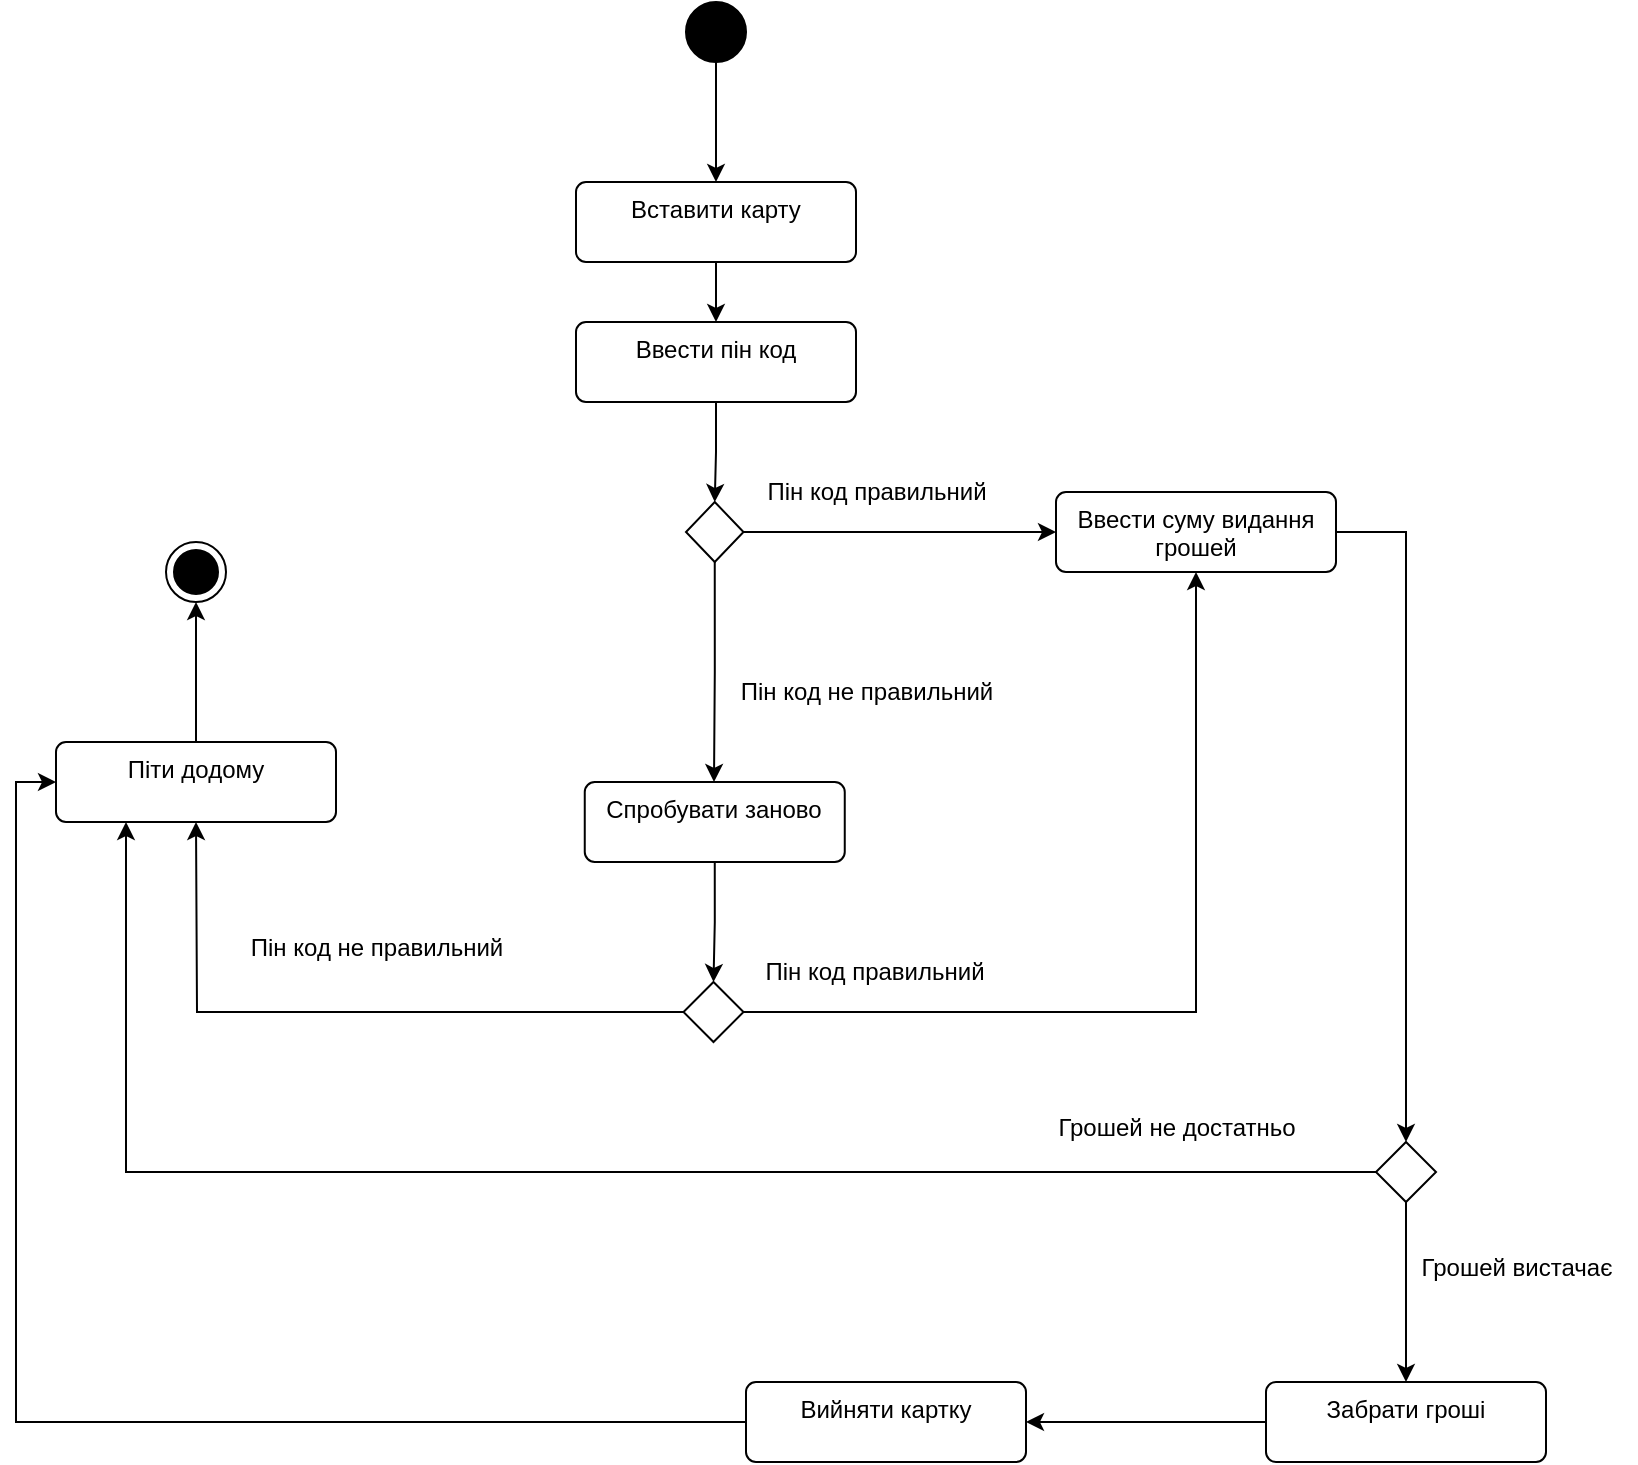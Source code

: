 <mxfile version="24.7.13">
  <diagram name="Page-1" id="-Bs25DlrWSGhTRmyuu-h">
    <mxGraphModel dx="1213" dy="627" grid="1" gridSize="10" guides="1" tooltips="1" connect="1" arrows="1" fold="1" page="1" pageScale="1" pageWidth="850" pageHeight="1100" math="0" shadow="0">
      <root>
        <mxCell id="0" />
        <mxCell id="1" parent="0" />
        <mxCell id="q08tnnBmQ30W21erficZ-3" style="edgeStyle=orthogonalEdgeStyle;rounded=0;orthogonalLoop=1;jettySize=auto;html=1;exitX=0.5;exitY=1;exitDx=0;exitDy=0;entryX=0.5;entryY=0;entryDx=0;entryDy=0;" edge="1" parent="1" source="q08tnnBmQ30W21erficZ-13" target="q08tnnBmQ30W21erficZ-25">
          <mxGeometry relative="1" as="geometry">
            <mxPoint x="370" y="230" as="sourcePoint" />
            <mxPoint x="370" y="260" as="targetPoint" />
          </mxGeometry>
        </mxCell>
        <mxCell id="q08tnnBmQ30W21erficZ-15" style="edgeStyle=orthogonalEdgeStyle;rounded=0;orthogonalLoop=1;jettySize=auto;html=1;exitX=1;exitY=0.5;exitDx=0;exitDy=0;" edge="1" parent="1" source="q08tnnBmQ30W21erficZ-6">
          <mxGeometry relative="1" as="geometry">
            <mxPoint x="540" y="445" as="targetPoint" />
          </mxGeometry>
        </mxCell>
        <mxCell id="q08tnnBmQ30W21erficZ-16" style="edgeStyle=orthogonalEdgeStyle;rounded=0;orthogonalLoop=1;jettySize=auto;html=1;exitX=0.5;exitY=1;exitDx=0;exitDy=0;" edge="1" parent="1" source="q08tnnBmQ30W21erficZ-6">
          <mxGeometry relative="1" as="geometry">
            <mxPoint x="369" y="570" as="targetPoint" />
          </mxGeometry>
        </mxCell>
        <mxCell id="q08tnnBmQ30W21erficZ-6" value="" style="rhombus;whiteSpace=wrap;html=1;" vertex="1" parent="1">
          <mxGeometry x="355" y="430" width="28.75" height="30" as="geometry" />
        </mxCell>
        <mxCell id="q08tnnBmQ30W21erficZ-12" value="" style="ellipse;html=1;shape=endState;fillColor=strokeColor;" vertex="1" parent="1">
          <mxGeometry x="95" y="450" width="30" height="30" as="geometry" />
        </mxCell>
        <mxCell id="q08tnnBmQ30W21erficZ-13" value="" style="ellipse;fillColor=strokeColor;html=1;" vertex="1" parent="1">
          <mxGeometry x="355" y="180" width="30" height="30" as="geometry" />
        </mxCell>
        <mxCell id="q08tnnBmQ30W21erficZ-11" value="Пін код правильний" style="text;html=1;align=center;verticalAlign=middle;resizable=0;points=[];autosize=1;strokeColor=none;fillColor=none;" vertex="1" parent="1">
          <mxGeometry x="385" y="410" width="130" height="30" as="geometry" />
        </mxCell>
        <mxCell id="q08tnnBmQ30W21erficZ-18" value="Пін код не правильний" style="text;html=1;align=center;verticalAlign=middle;resizable=0;points=[];autosize=1;strokeColor=none;fillColor=none;" vertex="1" parent="1">
          <mxGeometry x="370" y="510" width="150" height="30" as="geometry" />
        </mxCell>
        <mxCell id="q08tnnBmQ30W21erficZ-40" style="edgeStyle=orthogonalEdgeStyle;rounded=0;orthogonalLoop=1;jettySize=auto;html=1;exitX=0.5;exitY=1;exitDx=0;exitDy=0;entryX=0.5;entryY=0;entryDx=0;entryDy=0;" edge="1" parent="1" source="q08tnnBmQ30W21erficZ-19" target="q08tnnBmQ30W21erficZ-30">
          <mxGeometry relative="1" as="geometry" />
        </mxCell>
        <mxCell id="q08tnnBmQ30W21erficZ-19" value="Спробувати заново" style="html=1;align=center;verticalAlign=top;rounded=1;absoluteArcSize=1;arcSize=10;dashed=0;whiteSpace=wrap;" vertex="1" parent="1">
          <mxGeometry x="304.38" y="570" width="130" height="40" as="geometry" />
        </mxCell>
        <mxCell id="q08tnnBmQ30W21erficZ-27" style="edgeStyle=orthogonalEdgeStyle;rounded=0;orthogonalLoop=1;jettySize=auto;html=1;exitX=0.5;exitY=1;exitDx=0;exitDy=0;entryX=0.5;entryY=0;entryDx=0;entryDy=0;" edge="1" parent="1" source="q08tnnBmQ30W21erficZ-24" target="q08tnnBmQ30W21erficZ-6">
          <mxGeometry relative="1" as="geometry" />
        </mxCell>
        <mxCell id="q08tnnBmQ30W21erficZ-24" value="Ввести пін код" style="html=1;align=center;verticalAlign=top;rounded=1;absoluteArcSize=1;arcSize=10;dashed=0;whiteSpace=wrap;" vertex="1" parent="1">
          <mxGeometry x="300" y="340" width="140" height="40" as="geometry" />
        </mxCell>
        <mxCell id="q08tnnBmQ30W21erficZ-26" style="edgeStyle=orthogonalEdgeStyle;rounded=0;orthogonalLoop=1;jettySize=auto;html=1;exitX=0.5;exitY=1;exitDx=0;exitDy=0;entryX=0.5;entryY=0;entryDx=0;entryDy=0;" edge="1" parent="1" source="q08tnnBmQ30W21erficZ-25" target="q08tnnBmQ30W21erficZ-24">
          <mxGeometry relative="1" as="geometry" />
        </mxCell>
        <mxCell id="q08tnnBmQ30W21erficZ-25" value="Вставити карту" style="html=1;align=center;verticalAlign=top;rounded=1;absoluteArcSize=1;arcSize=10;dashed=0;whiteSpace=wrap;" vertex="1" parent="1">
          <mxGeometry x="300" y="270" width="140" height="40" as="geometry" />
        </mxCell>
        <mxCell id="q08tnnBmQ30W21erficZ-33" style="edgeStyle=orthogonalEdgeStyle;rounded=0;orthogonalLoop=1;jettySize=auto;html=1;exitX=0;exitY=0.5;exitDx=0;exitDy=0;" edge="1" parent="1" source="q08tnnBmQ30W21erficZ-30">
          <mxGeometry relative="1" as="geometry">
            <mxPoint x="110" y="590" as="targetPoint" />
          </mxGeometry>
        </mxCell>
        <mxCell id="q08tnnBmQ30W21erficZ-42" style="edgeStyle=orthogonalEdgeStyle;rounded=0;orthogonalLoop=1;jettySize=auto;html=1;exitX=1;exitY=0.5;exitDx=0;exitDy=0;entryX=0.5;entryY=1;entryDx=0;entryDy=0;" edge="1" parent="1" source="q08tnnBmQ30W21erficZ-30" target="q08tnnBmQ30W21erficZ-43">
          <mxGeometry relative="1" as="geometry">
            <mxPoint x="600" y="480" as="targetPoint" />
          </mxGeometry>
        </mxCell>
        <mxCell id="q08tnnBmQ30W21erficZ-30" value="" style="rhombus;whiteSpace=wrap;html=1;" vertex="1" parent="1">
          <mxGeometry x="353.75" y="670" width="30" height="30" as="geometry" />
        </mxCell>
        <mxCell id="q08tnnBmQ30W21erficZ-41" value="Пін код правильний" style="text;html=1;align=center;verticalAlign=middle;resizable=0;points=[];autosize=1;strokeColor=none;fillColor=none;" vertex="1" parent="1">
          <mxGeometry x="383.75" y="650" width="130" height="30" as="geometry" />
        </mxCell>
        <mxCell id="q08tnnBmQ30W21erficZ-47" style="edgeStyle=orthogonalEdgeStyle;rounded=0;orthogonalLoop=1;jettySize=auto;html=1;exitX=1;exitY=0.5;exitDx=0;exitDy=0;entryX=0.5;entryY=0;entryDx=0;entryDy=0;" edge="1" parent="1" source="q08tnnBmQ30W21erficZ-43" target="q08tnnBmQ30W21erficZ-46">
          <mxGeometry relative="1" as="geometry">
            <mxPoint x="740" y="445" as="targetPoint" />
          </mxGeometry>
        </mxCell>
        <mxCell id="q08tnnBmQ30W21erficZ-43" value="Ввести суму видання грошей" style="html=1;align=center;verticalAlign=top;rounded=1;absoluteArcSize=1;arcSize=10;dashed=0;whiteSpace=wrap;" vertex="1" parent="1">
          <mxGeometry x="540" y="425" width="140" height="40" as="geometry" />
        </mxCell>
        <mxCell id="q08tnnBmQ30W21erficZ-45" style="edgeStyle=orthogonalEdgeStyle;rounded=0;orthogonalLoop=1;jettySize=auto;html=1;exitX=0.5;exitY=0;exitDx=0;exitDy=0;entryX=0.5;entryY=1;entryDx=0;entryDy=0;" edge="1" parent="1" source="q08tnnBmQ30W21erficZ-44" target="q08tnnBmQ30W21erficZ-12">
          <mxGeometry relative="1" as="geometry" />
        </mxCell>
        <mxCell id="q08tnnBmQ30W21erficZ-44" value="Піти додому" style="html=1;align=center;verticalAlign=top;rounded=1;absoluteArcSize=1;arcSize=10;dashed=0;whiteSpace=wrap;" vertex="1" parent="1">
          <mxGeometry x="40" y="550" width="140" height="40" as="geometry" />
        </mxCell>
        <mxCell id="q08tnnBmQ30W21erficZ-50" style="edgeStyle=orthogonalEdgeStyle;rounded=0;orthogonalLoop=1;jettySize=auto;html=1;exitX=0.5;exitY=1;exitDx=0;exitDy=0;" edge="1" parent="1" source="q08tnnBmQ30W21erficZ-46">
          <mxGeometry relative="1" as="geometry">
            <mxPoint x="715" y="870" as="targetPoint" />
          </mxGeometry>
        </mxCell>
        <mxCell id="q08tnnBmQ30W21erficZ-58" style="edgeStyle=orthogonalEdgeStyle;rounded=0;orthogonalLoop=1;jettySize=auto;html=1;exitX=0;exitY=0.5;exitDx=0;exitDy=0;entryX=0.25;entryY=1;entryDx=0;entryDy=0;" edge="1" parent="1" source="q08tnnBmQ30W21erficZ-46" target="q08tnnBmQ30W21erficZ-44">
          <mxGeometry relative="1" as="geometry" />
        </mxCell>
        <mxCell id="q08tnnBmQ30W21erficZ-46" value="" style="rhombus;whiteSpace=wrap;html=1;rotation=0;" vertex="1" parent="1">
          <mxGeometry x="700" y="750" width="30" height="30" as="geometry" />
        </mxCell>
        <mxCell id="q08tnnBmQ30W21erficZ-49" value="Грошей не достатньо" style="text;html=1;align=center;verticalAlign=middle;resizable=0;points=[];autosize=1;strokeColor=none;fillColor=none;" vertex="1" parent="1">
          <mxGeometry x="530" y="728" width="140" height="30" as="geometry" />
        </mxCell>
        <mxCell id="q08tnnBmQ30W21erficZ-52" value="Грошей вистачає" style="text;html=1;align=center;verticalAlign=middle;resizable=0;points=[];autosize=1;strokeColor=none;fillColor=none;" vertex="1" parent="1">
          <mxGeometry x="710" y="798" width="120" height="30" as="geometry" />
        </mxCell>
        <mxCell id="q08tnnBmQ30W21erficZ-54" style="edgeStyle=orthogonalEdgeStyle;rounded=0;orthogonalLoop=1;jettySize=auto;html=1;exitX=0;exitY=0.5;exitDx=0;exitDy=0;entryX=1;entryY=0.5;entryDx=0;entryDy=0;" edge="1" parent="1" source="q08tnnBmQ30W21erficZ-53" target="q08tnnBmQ30W21erficZ-55">
          <mxGeometry relative="1" as="geometry">
            <mxPoint x="530" y="890" as="targetPoint" />
          </mxGeometry>
        </mxCell>
        <mxCell id="q08tnnBmQ30W21erficZ-53" value="Забрати гроші" style="html=1;align=center;verticalAlign=top;rounded=1;absoluteArcSize=1;arcSize=10;dashed=0;whiteSpace=wrap;" vertex="1" parent="1">
          <mxGeometry x="645" y="870" width="140" height="40" as="geometry" />
        </mxCell>
        <mxCell id="q08tnnBmQ30W21erficZ-56" style="edgeStyle=orthogonalEdgeStyle;rounded=0;orthogonalLoop=1;jettySize=auto;html=1;exitX=0;exitY=0.5;exitDx=0;exitDy=0;entryX=0;entryY=0.5;entryDx=0;entryDy=0;" edge="1" parent="1" source="q08tnnBmQ30W21erficZ-55" target="q08tnnBmQ30W21erficZ-44">
          <mxGeometry relative="1" as="geometry">
            <mxPoint x="40" y="810" as="targetPoint" />
          </mxGeometry>
        </mxCell>
        <mxCell id="q08tnnBmQ30W21erficZ-55" value="Вийняти картку" style="html=1;align=center;verticalAlign=top;rounded=1;absoluteArcSize=1;arcSize=10;dashed=0;whiteSpace=wrap;" vertex="1" parent="1">
          <mxGeometry x="385" y="870" width="140" height="40" as="geometry" />
        </mxCell>
        <mxCell id="q08tnnBmQ30W21erficZ-59" value="Пін код не правильний" style="text;html=1;align=center;verticalAlign=middle;resizable=0;points=[];autosize=1;strokeColor=none;fillColor=none;" vertex="1" parent="1">
          <mxGeometry x="125" y="638" width="150" height="30" as="geometry" />
        </mxCell>
      </root>
    </mxGraphModel>
  </diagram>
</mxfile>
